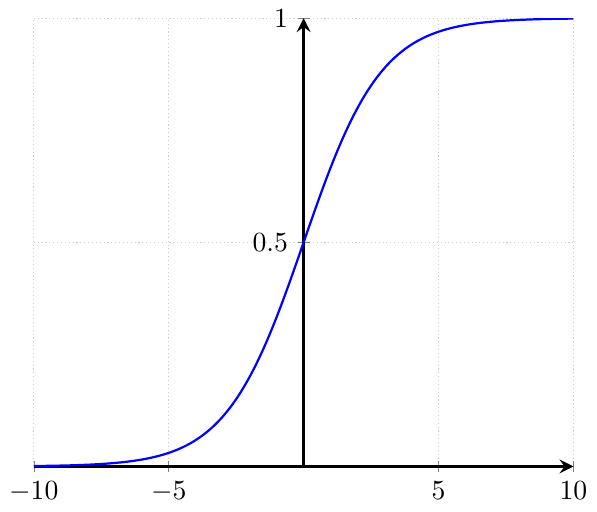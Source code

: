 \documentclass[tikz]{standalone}
\usepackage{pgfplots}
\pgfplotsset{compat=1.16}

\begin{document}
\begin{tikzpicture}
    \begin{axis}[
      axis lines=middle,
      axis line style={very thick},
      xmin=-10,xmax=10,ymin=0,ymax=1,
      xtick distance=5,
      ytick distance=.5,
      % title={$g(x) = \frac{2^x}{2^x + 1}$},
      grid=major,
      grid style={thin,densely dotted,black!20}]
      \addplot[domain=-10:10,samples=250,blue,thick] {2^x / (2^x + 1)};
    \end{axis}
\end{tikzpicture}
\end{document}
